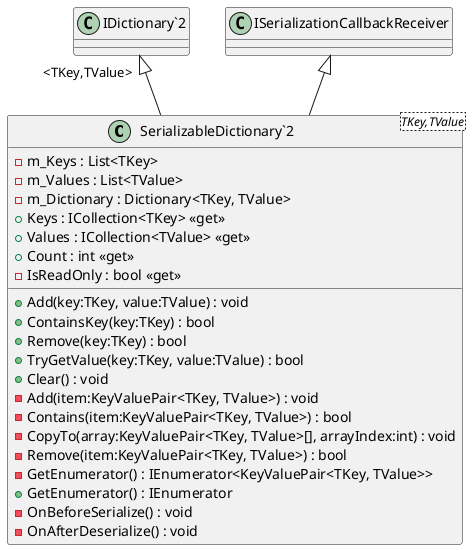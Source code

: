 @startuml
class "SerializableDictionary`2"<TKey,TValue> {
    - m_Keys : List<TKey>
    - m_Values : List<TValue>
    - m_Dictionary : Dictionary<TKey, TValue>
    + Keys : ICollection<TKey> <<get>>
    + Values : ICollection<TValue> <<get>>
    + Add(key:TKey, value:TValue) : void
    + ContainsKey(key:TKey) : bool
    + Remove(key:TKey) : bool
    + TryGetValue(key:TKey, value:TValue) : bool
    + Clear() : void
    + Count : int <<get>>
    - IsReadOnly : bool <<get>>
    - Add(item:KeyValuePair<TKey, TValue>) : void
    - Contains(item:KeyValuePair<TKey, TValue>) : bool
    - CopyTo(array:KeyValuePair<TKey, TValue>[], arrayIndex:int) : void
    - Remove(item:KeyValuePair<TKey, TValue>) : bool
    - GetEnumerator() : IEnumerator<KeyValuePair<TKey, TValue>>
    + GetEnumerator() : IEnumerator
    - OnBeforeSerialize() : void
    - OnAfterDeserialize() : void
}
"IDictionary`2" "<TKey,TValue>" <|-- "SerializableDictionary`2"
ISerializationCallbackReceiver <|-- "SerializableDictionary`2"
@enduml
